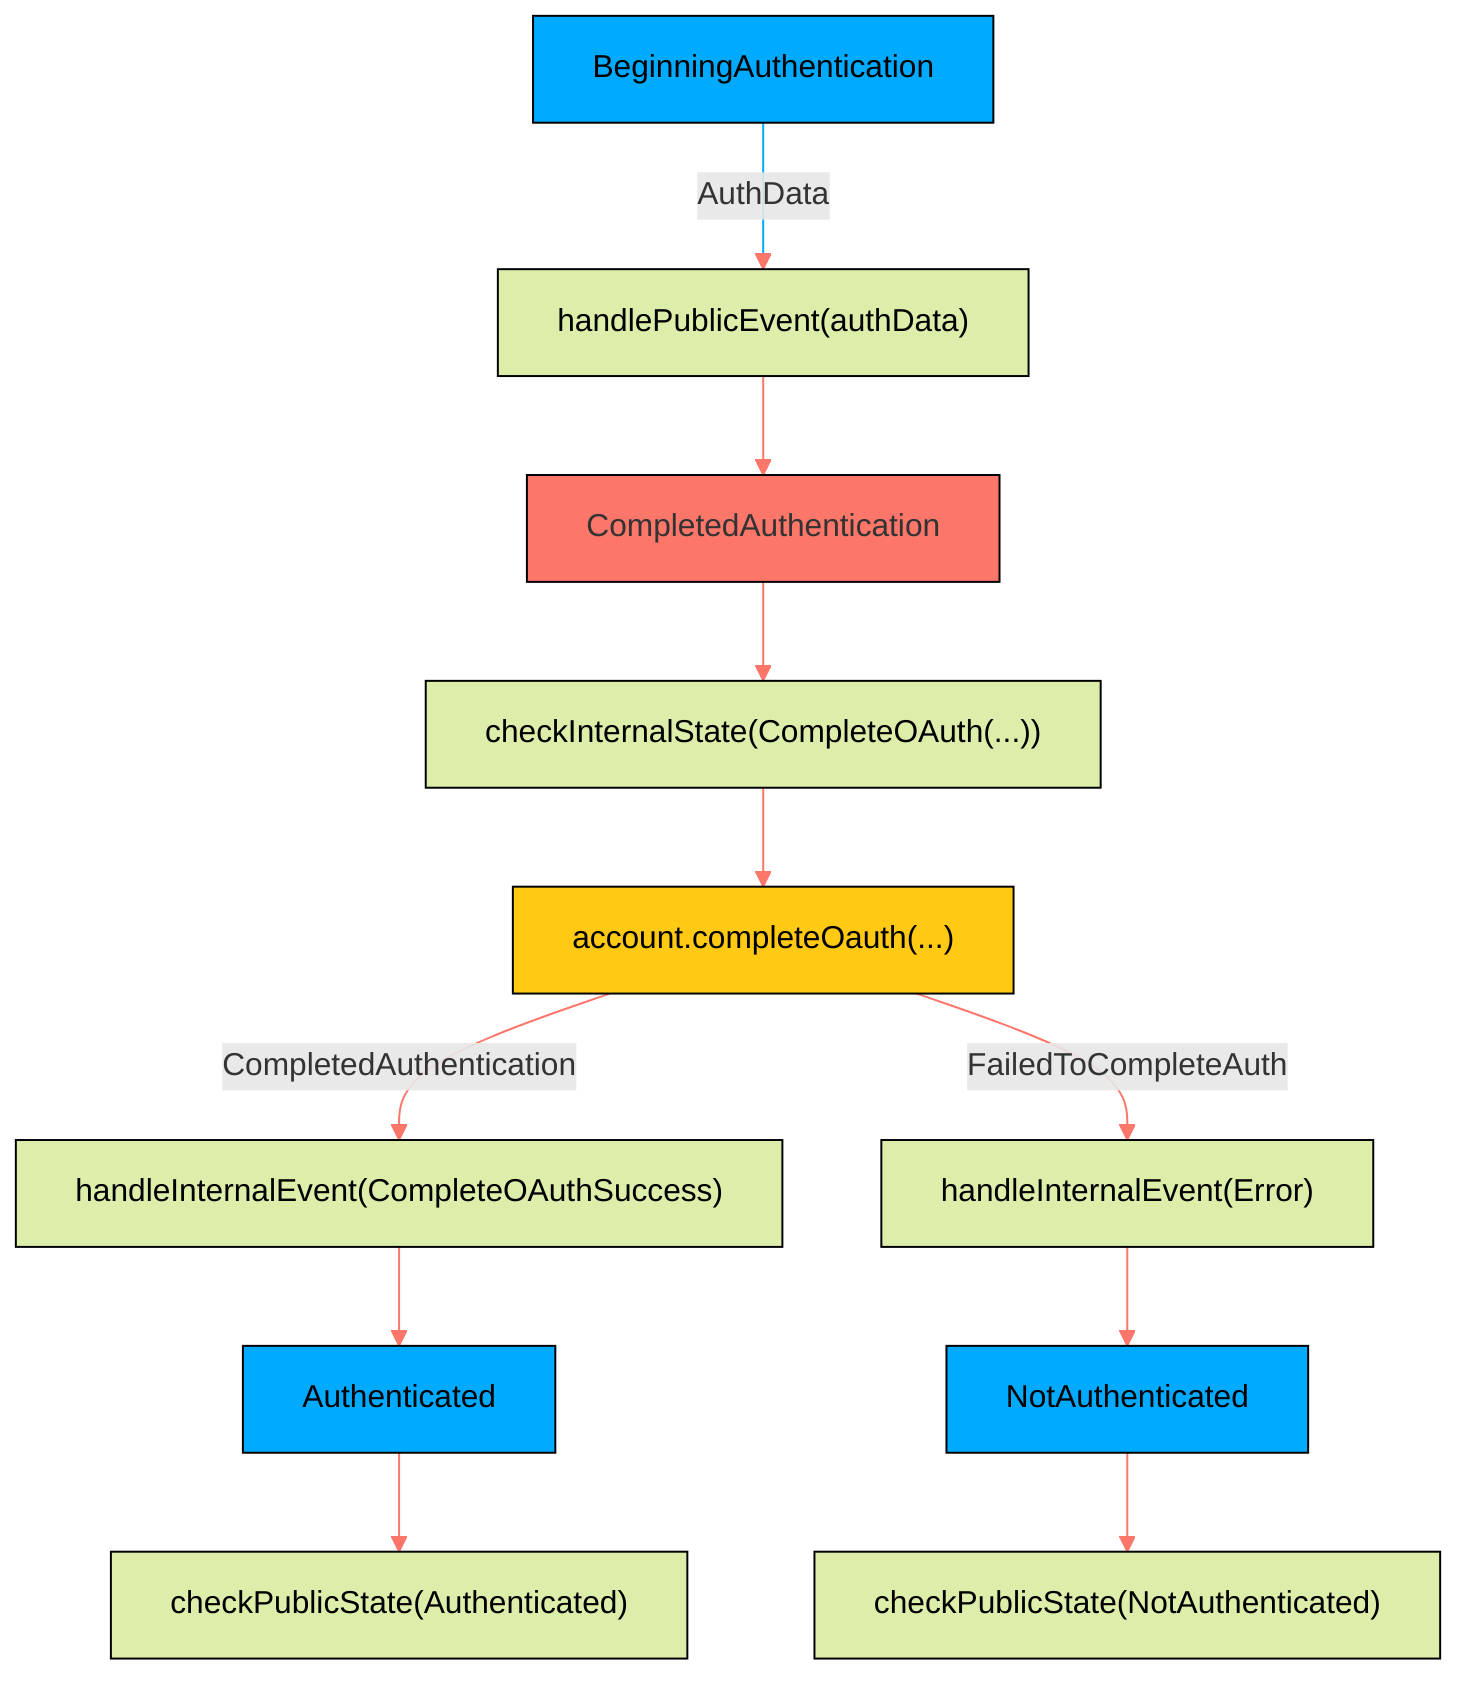 flowchart TD
    BA[BeginningAuthentication]:::public
    CA[CompletedAuthentication]
    A[Authenticated]:::public
    NA[NotAuthenticated]:::public
    AAD["handlePublicEvent(authData)"]:::check
    AE["handleInternalEvent(Error)"]:::check
    ACS["handleInternalEvent(CompleteOAuthSuccess)"]:::check
    CCO["checkInternalState(CompleteOAuth(...))"]:::check
    CSA["checkPublicState(Authenticated)"]:::check
    CNA["checkPublicState(NotAuthenticated)"]:::check
    PCO["account.completeOauth(...)"]:::perform

    BA --> |AuthData| AAD
    AAD --> CA
    CA --> CCO
    CCO --> PCO
    PCO --> |CompletedAuthentication| ACS
    ACS --> A
    A --> CSA
    PCO --> |FailedToCompleteAuth| AE
    AE --> NA
    NA --> CNA

    classDef default fill:#FC766A, stroke: black;
    linkStyle default stroke:#FC766A

    classDef public fill:#0af, color:black, stroke:black;
    linkStyle 0 stroke:#0af

    classDef check fill:#DDEDAA, color:black, stroke:black;
    classDef perform fill:#FFC914, color:black, stroke:black;